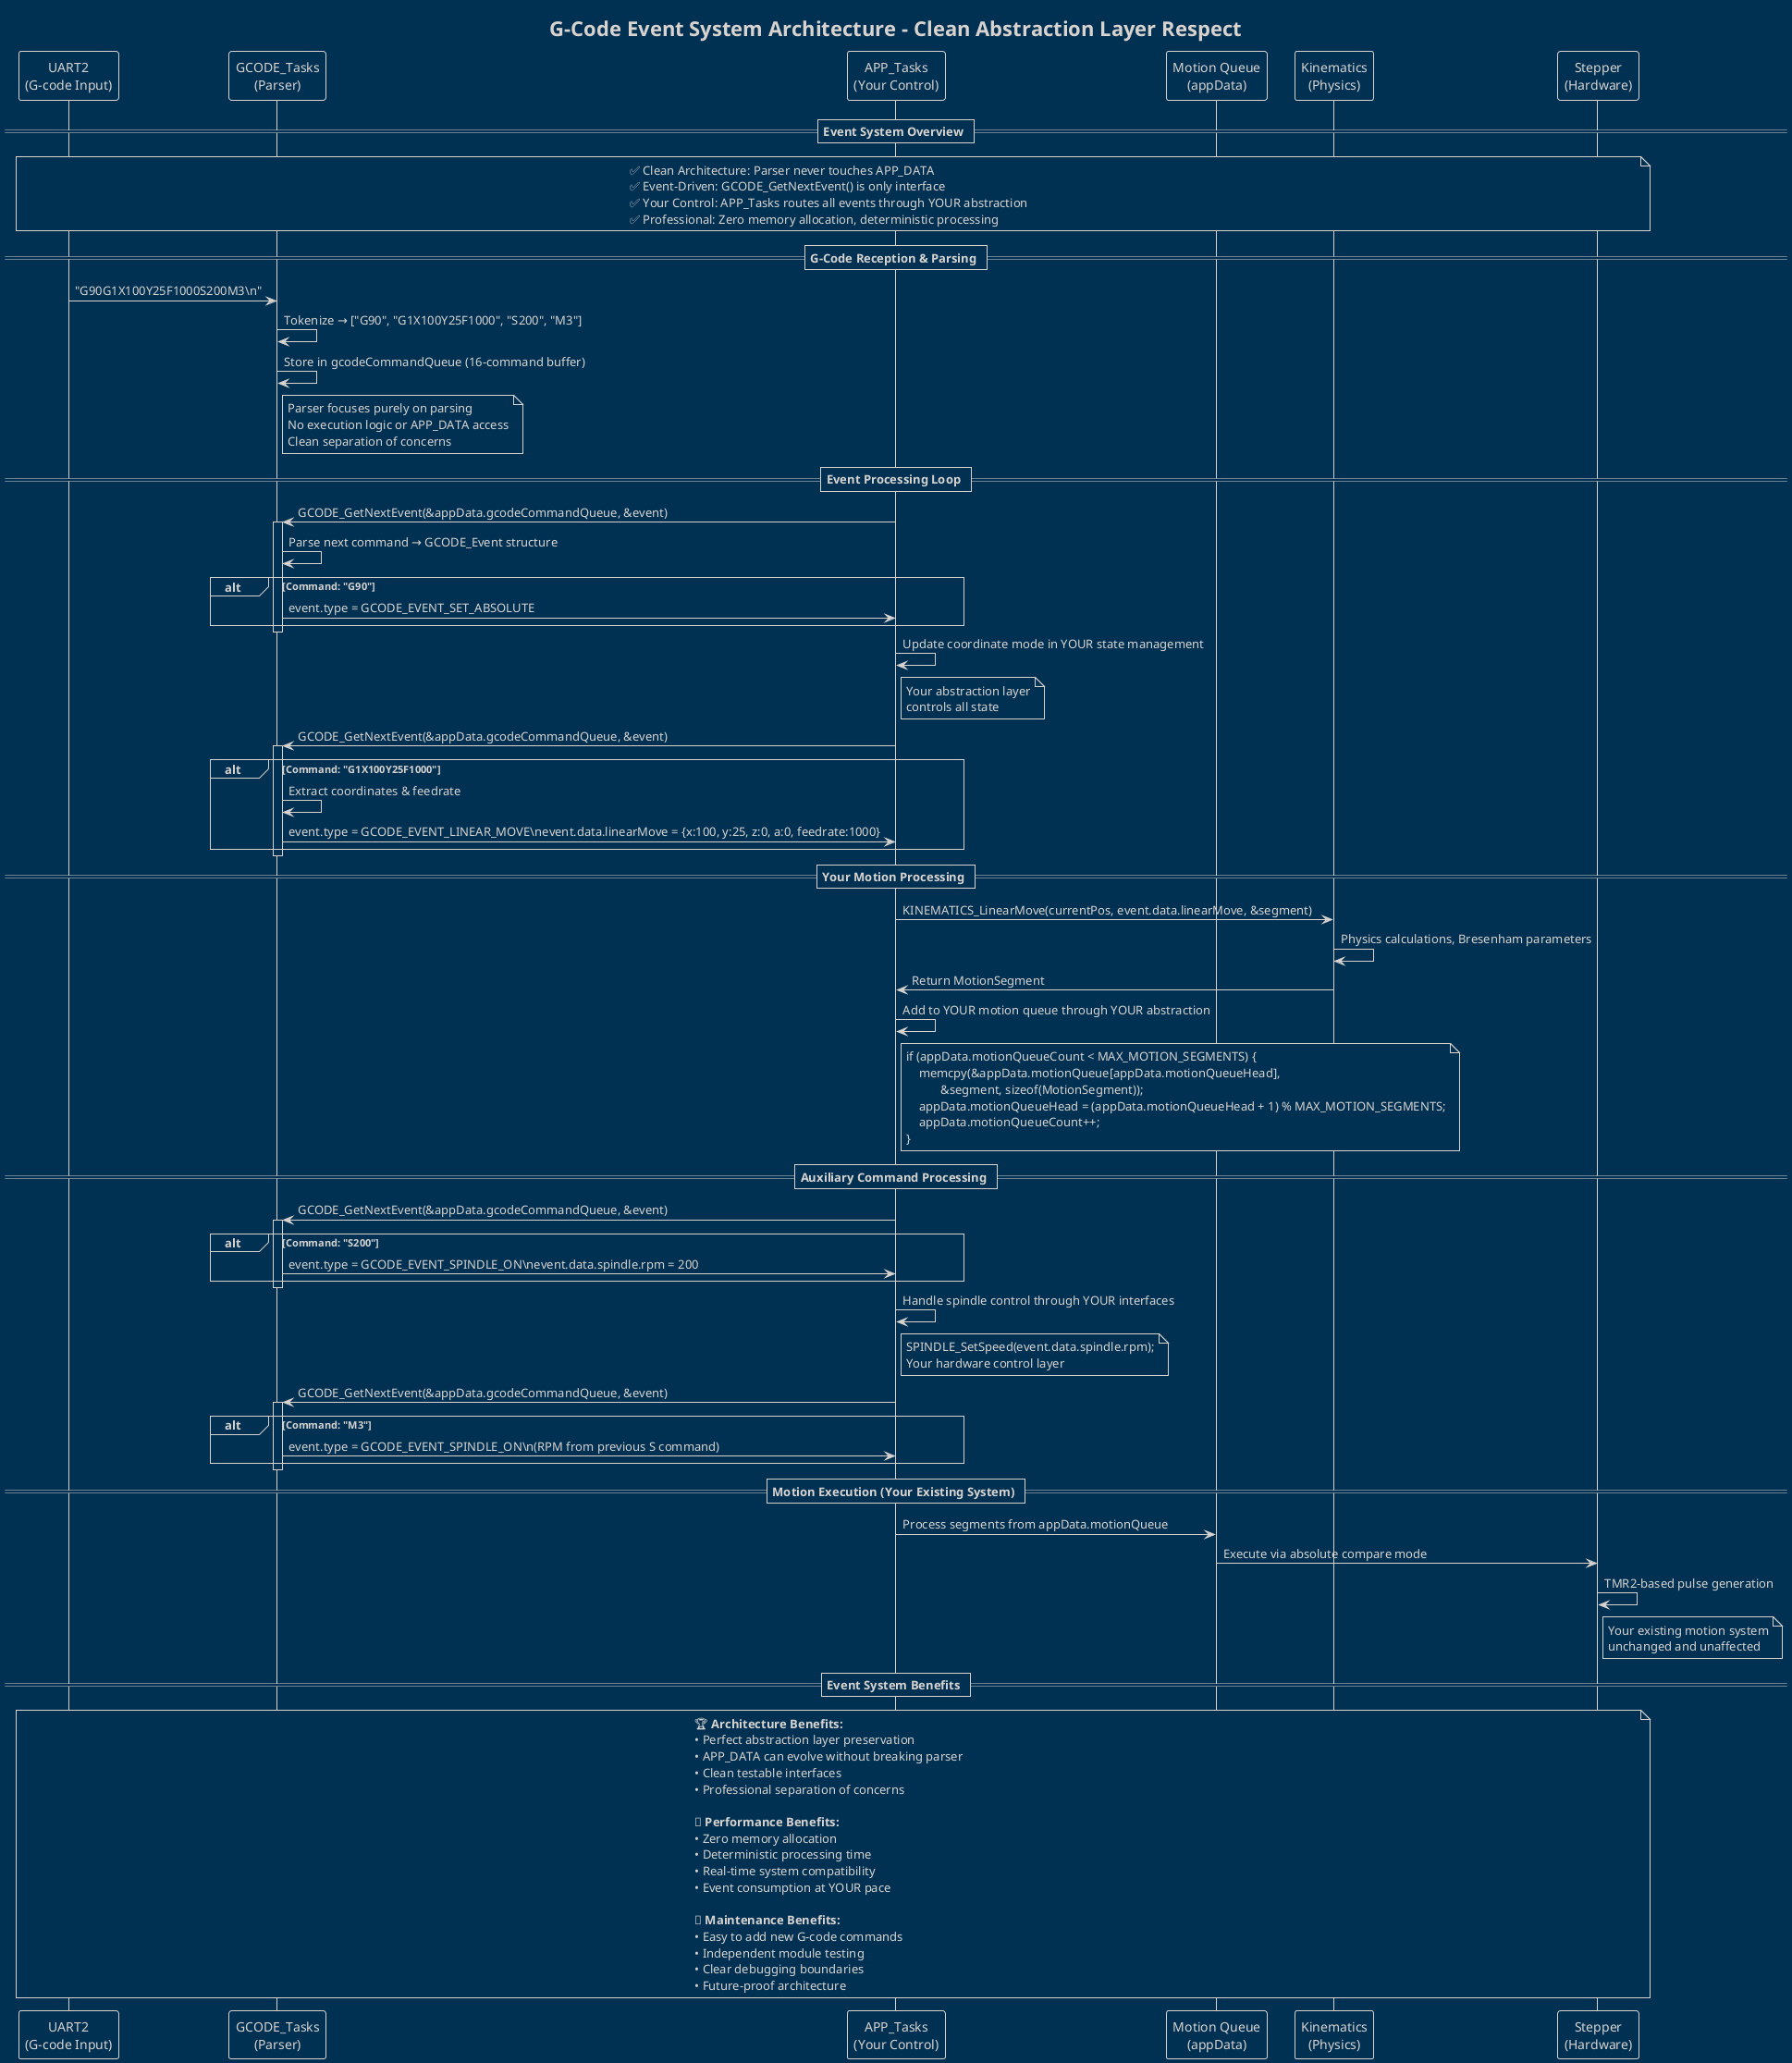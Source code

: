 @startuml event_system
title G-Code Event System Architecture - Clean Abstraction Layer Respect
!theme blueprint

participant "UART2\n(G-code Input)" as UART
participant "GCODE_Tasks\n(Parser)" as GCODE
participant "APP_Tasks\n(Your Control)" as APP
participant "Motion Queue\n(appData)" as MOTION
participant "Kinematics\n(Physics)" as KINEMATICS
participant "Stepper\n(Hardware)" as STEPPER

== Event System Overview ==
note over UART, STEPPER
  ✅ Clean Architecture: Parser never touches APP_DATA
  ✅ Event-Driven: GCODE_GetNextEvent() is only interface  
  ✅ Your Control: APP_Tasks routes all events through YOUR abstraction
  ✅ Professional: Zero memory allocation, deterministic processing
end note

== G-Code Reception & Parsing ==
UART -> GCODE : "G90G1X100Y25F1000S200M3\\n"
GCODE -> GCODE : Tokenize → ["G90", "G1X100Y25F1000", "S200", "M3"]
GCODE -> GCODE : Store in gcodeCommandQueue (16-command buffer)
note right of GCODE
  Parser focuses purely on parsing
  No execution logic or APP_DATA access
  Clean separation of concerns
end note

== Event Processing Loop ==
APP -> GCODE : GCODE_GetNextEvent(&appData.gcodeCommandQueue, &event)

activate GCODE
GCODE -> GCODE : Parse next command → GCODE_Event structure
alt Command: "G90"
    GCODE -> APP : event.type = GCODE_EVENT_SET_ABSOLUTE
end
deactivate GCODE

APP -> APP : Update coordinate mode in YOUR state management
note right of APP
  Your abstraction layer
  controls all state
end note

APP -> GCODE : GCODE_GetNextEvent(&appData.gcodeCommandQueue, &event)
activate GCODE
alt Command: "G1X100Y25F1000"
    GCODE -> GCODE : Extract coordinates & feedrate
    GCODE -> APP : event.type = GCODE_EVENT_LINEAR_MOVE\\nevent.data.linearMove = {x:100, y:25, z:0, a:0, feedrate:1000}
end
deactivate GCODE

== Your Motion Processing ==
APP -> KINEMATICS : KINEMATICS_LinearMove(currentPos, event.data.linearMove, &segment)
KINEMATICS -> KINEMATICS : Physics calculations, Bresenham parameters
KINEMATICS -> APP : Return MotionSegment

APP -> APP : Add to YOUR motion queue through YOUR abstraction
note right of APP
  if (appData.motionQueueCount < MAX_MOTION_SEGMENTS) {
      memcpy(&appData.motionQueue[appData.motionQueueHead], 
             &segment, sizeof(MotionSegment));
      appData.motionQueueHead = (appData.motionQueueHead + 1) % MAX_MOTION_SEGMENTS;
      appData.motionQueueCount++;
  }
end note

== Auxiliary Command Processing ==
APP -> GCODE : GCODE_GetNextEvent(&appData.gcodeCommandQueue, &event)
activate GCODE
alt Command: "S200"  
    GCODE -> APP : event.type = GCODE_EVENT_SPINDLE_ON\\nevent.data.spindle.rpm = 200
end
deactivate GCODE

APP -> APP : Handle spindle control through YOUR interfaces
note right of APP
  SPINDLE_SetSpeed(event.data.spindle.rpm);
  Your hardware control layer
end note

APP -> GCODE : GCODE_GetNextEvent(&appData.gcodeCommandQueue, &event)
activate GCODE
alt Command: "M3"
    GCODE -> APP : event.type = GCODE_EVENT_SPINDLE_ON\\n(RPM from previous S command)
end  
deactivate GCODE

== Motion Execution (Your Existing System) ==
APP -> MOTION : Process segments from appData.motionQueue
MOTION -> STEPPER : Execute via absolute compare mode
STEPPER -> STEPPER : TMR2-based pulse generation
note right of STEPPER
  Your existing motion system
  unchanged and unaffected
end note

== Event System Benefits ==
note over UART, STEPPER
  🏆 **Architecture Benefits:**
  • Perfect abstraction layer preservation
  • APP_DATA can evolve without breaking parser
  • Clean testable interfaces
  • Professional separation of concerns
  
  🚀 **Performance Benefits:**  
  • Zero memory allocation
  • Deterministic processing time
  • Real-time system compatibility
  • Event consumption at YOUR pace
  
  🔧 **Maintenance Benefits:**
  • Easy to add new G-code commands
  • Independent module testing  
  • Clear debugging boundaries
  • Future-proof architecture
end note

@enduml
